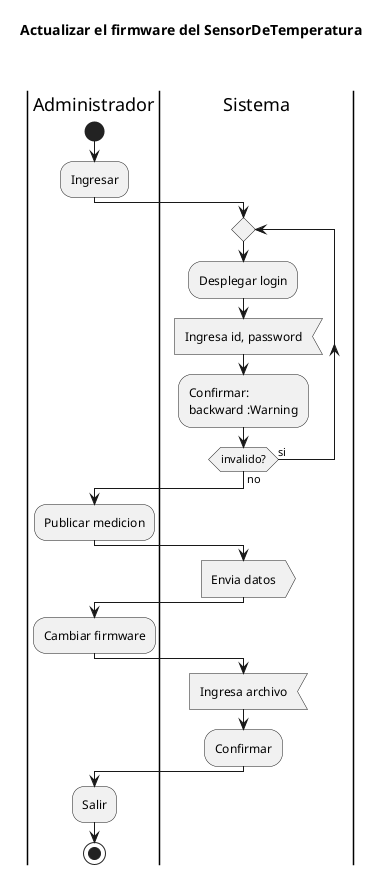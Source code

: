 @startuml

title Actualizar el firmware del SensorDeTemperatura\n\n

|Administrador|
start
:Ingresar;
|Sistema|
repeat 
        :Desplegar login;
        :Ingresa id, password<
        :Confirmar:
        backward :Warning;
repeat while (invalido?) is (si) not (no)
|Administrador|
:Publicar medicion;
|Sistema|
:Envia datos>
|Administrador|
:Cambiar firmware;
|Sistema|
:Ingresa archivo<
:Confirmar;
|Administrador|
:Salir;
stop

@enduml
